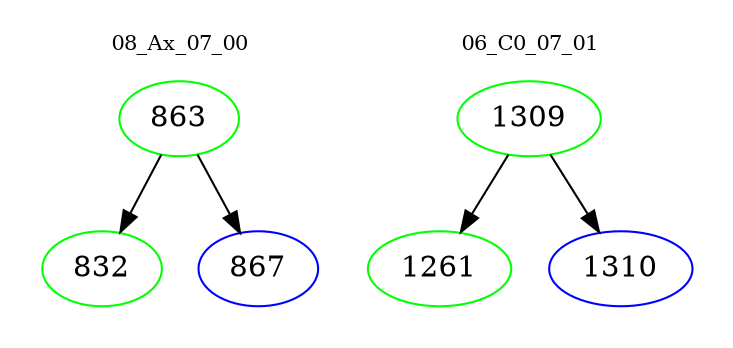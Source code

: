 digraph{
subgraph cluster_0 {
color = white
label = "08_Ax_07_00";
fontsize=10;
T0_863 [label="863", color="green"]
T0_863 -> T0_832 [color="black"]
T0_832 [label="832", color="green"]
T0_863 -> T0_867 [color="black"]
T0_867 [label="867", color="blue"]
}
subgraph cluster_1 {
color = white
label = "06_C0_07_01";
fontsize=10;
T1_1309 [label="1309", color="green"]
T1_1309 -> T1_1261 [color="black"]
T1_1261 [label="1261", color="green"]
T1_1309 -> T1_1310 [color="black"]
T1_1310 [label="1310", color="blue"]
}
}
